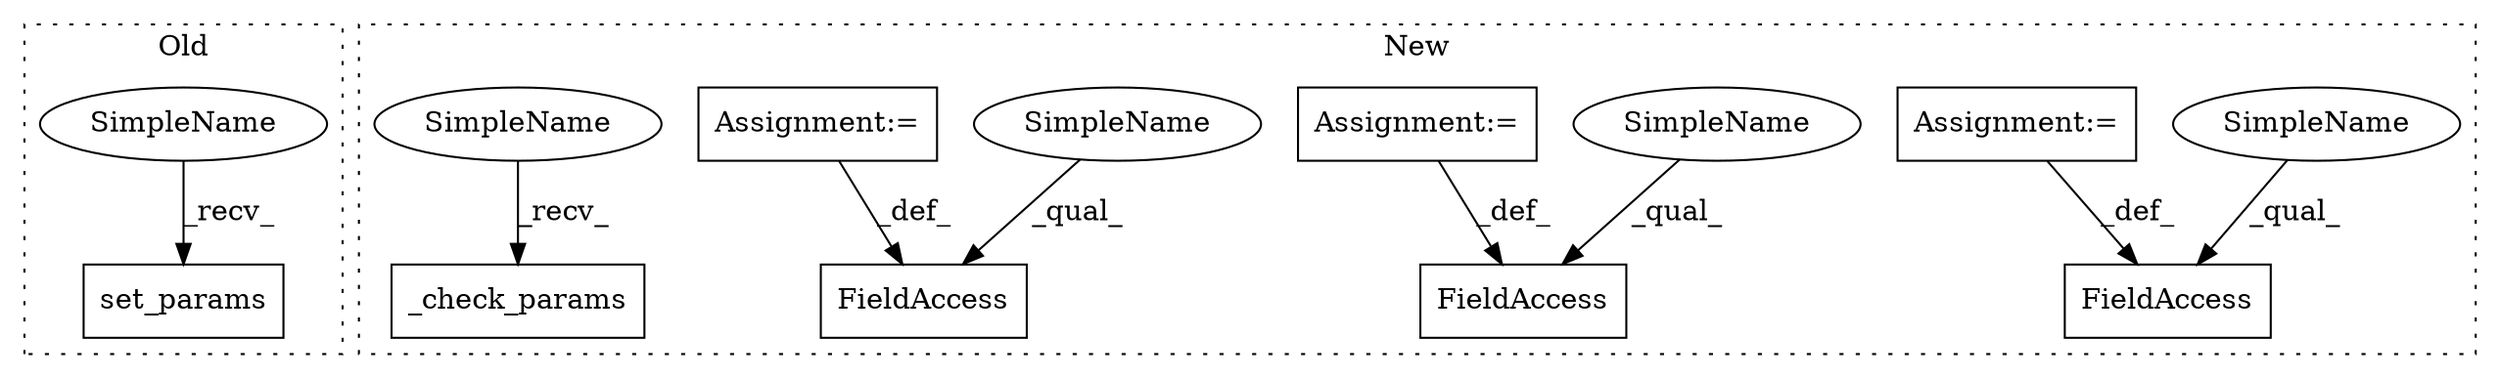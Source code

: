 digraph G {
subgraph cluster0 {
1 [label="set_params" a="32" s="878,931" l="11,1" shape="box"];
9 [label="SimpleName" a="42" s="873" l="4" shape="ellipse"];
label = "Old";
style="dotted";
}
subgraph cluster1 {
2 [label="_check_params" a="32" s="1024" l="15" shape="box"];
3 [label="FieldAccess" a="22" s="957" l="13" shape="box"];
4 [label="FieldAccess" a="22" s="913" l="9" shape="box"];
5 [label="Assignment:=" a="7" s="970" l="1" shape="box"];
6 [label="Assignment:=" a="7" s="922" l="1" shape="box"];
7 [label="FieldAccess" a="22" s="985" l="16" shape="box"];
8 [label="Assignment:=" a="7" s="1001" l="1" shape="box"];
10 [label="SimpleName" a="42" s="913" l="4" shape="ellipse"];
11 [label="SimpleName" a="42" s="957" l="4" shape="ellipse"];
12 [label="SimpleName" a="42" s="1019" l="4" shape="ellipse"];
13 [label="SimpleName" a="42" s="985" l="4" shape="ellipse"];
label = "New";
style="dotted";
}
5 -> 3 [label="_def_"];
6 -> 4 [label="_def_"];
8 -> 7 [label="_def_"];
9 -> 1 [label="_recv_"];
10 -> 4 [label="_qual_"];
11 -> 3 [label="_qual_"];
12 -> 2 [label="_recv_"];
13 -> 7 [label="_qual_"];
}